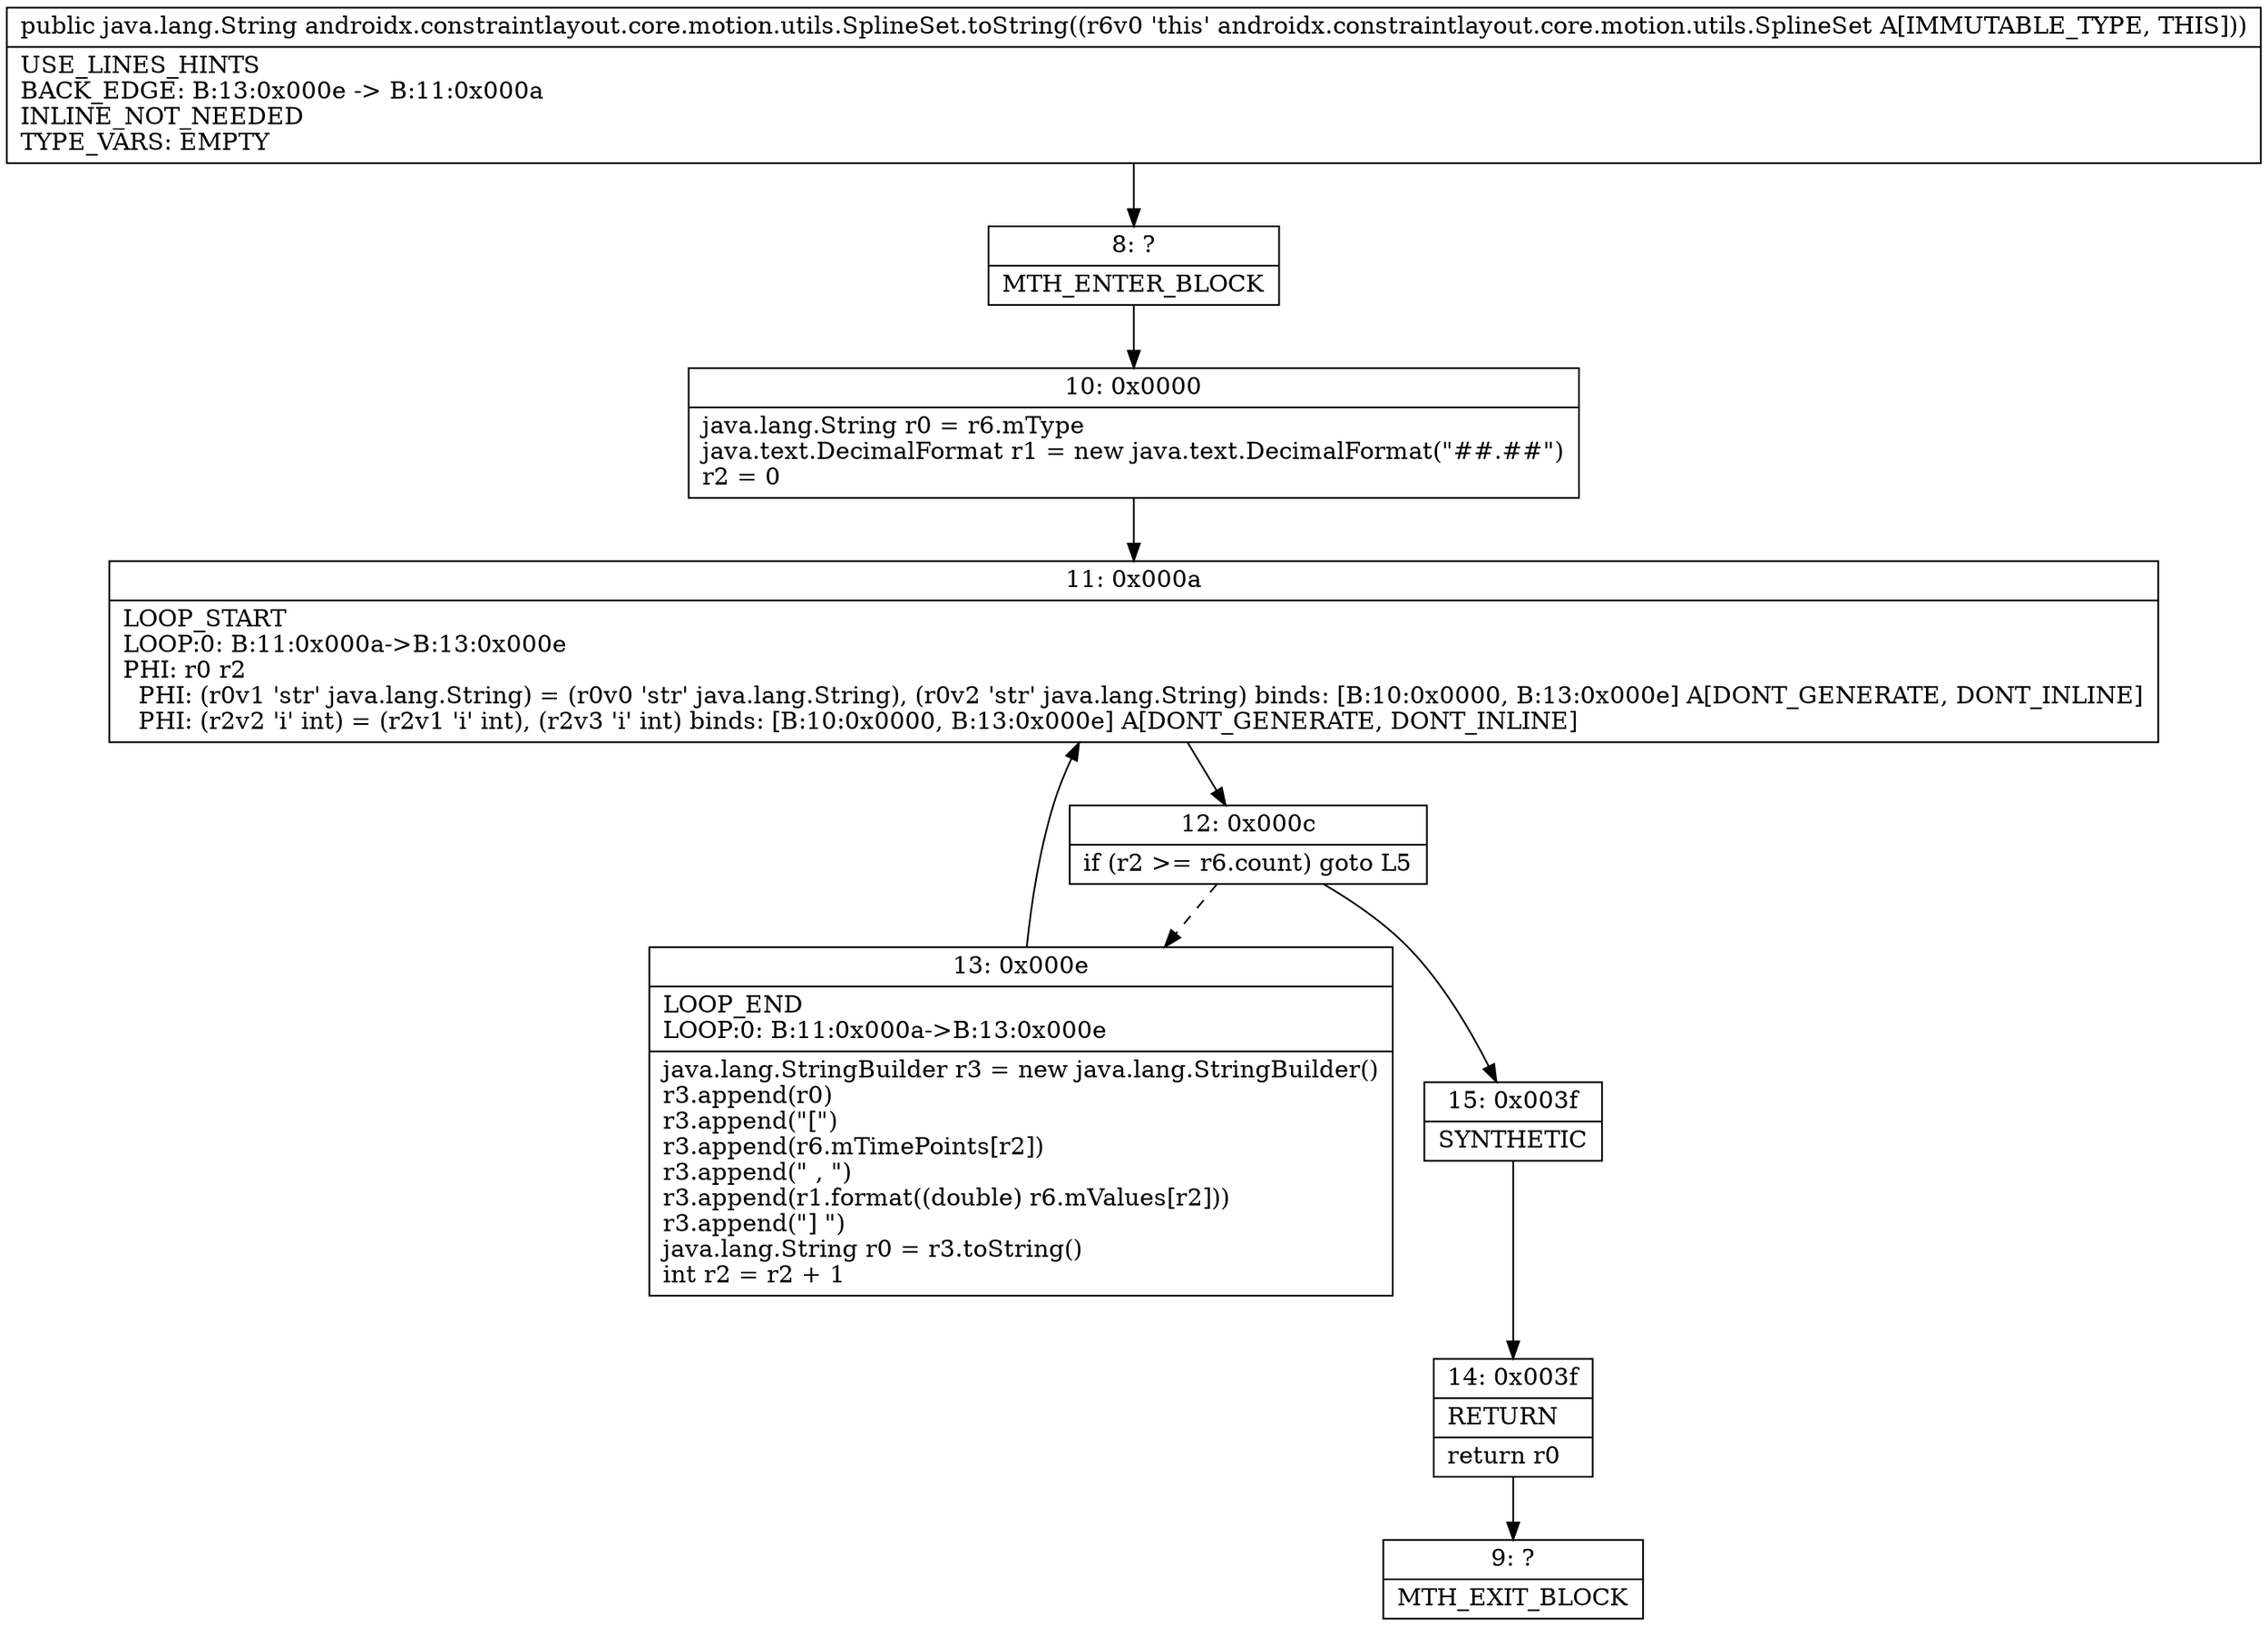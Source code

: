 digraph "CFG forandroidx.constraintlayout.core.motion.utils.SplineSet.toString()Ljava\/lang\/String;" {
Node_8 [shape=record,label="{8\:\ ?|MTH_ENTER_BLOCK\l}"];
Node_10 [shape=record,label="{10\:\ 0x0000|java.lang.String r0 = r6.mType\ljava.text.DecimalFormat r1 = new java.text.DecimalFormat(\"##.##\")\lr2 = 0\l}"];
Node_11 [shape=record,label="{11\:\ 0x000a|LOOP_START\lLOOP:0: B:11:0x000a\-\>B:13:0x000e\lPHI: r0 r2 \l  PHI: (r0v1 'str' java.lang.String) = (r0v0 'str' java.lang.String), (r0v2 'str' java.lang.String) binds: [B:10:0x0000, B:13:0x000e] A[DONT_GENERATE, DONT_INLINE]\l  PHI: (r2v2 'i' int) = (r2v1 'i' int), (r2v3 'i' int) binds: [B:10:0x0000, B:13:0x000e] A[DONT_GENERATE, DONT_INLINE]\l}"];
Node_12 [shape=record,label="{12\:\ 0x000c|if (r2 \>= r6.count) goto L5\l}"];
Node_13 [shape=record,label="{13\:\ 0x000e|LOOP_END\lLOOP:0: B:11:0x000a\-\>B:13:0x000e\l|java.lang.StringBuilder r3 = new java.lang.StringBuilder()\lr3.append(r0)\lr3.append(\"[\")\lr3.append(r6.mTimePoints[r2])\lr3.append(\" , \")\lr3.append(r1.format((double) r6.mValues[r2]))\lr3.append(\"] \")\ljava.lang.String r0 = r3.toString()\lint r2 = r2 + 1\l}"];
Node_15 [shape=record,label="{15\:\ 0x003f|SYNTHETIC\l}"];
Node_14 [shape=record,label="{14\:\ 0x003f|RETURN\l|return r0\l}"];
Node_9 [shape=record,label="{9\:\ ?|MTH_EXIT_BLOCK\l}"];
MethodNode[shape=record,label="{public java.lang.String androidx.constraintlayout.core.motion.utils.SplineSet.toString((r6v0 'this' androidx.constraintlayout.core.motion.utils.SplineSet A[IMMUTABLE_TYPE, THIS]))  | USE_LINES_HINTS\lBACK_EDGE: B:13:0x000e \-\> B:11:0x000a\lINLINE_NOT_NEEDED\lTYPE_VARS: EMPTY\l}"];
MethodNode -> Node_8;Node_8 -> Node_10;
Node_10 -> Node_11;
Node_11 -> Node_12;
Node_12 -> Node_13[style=dashed];
Node_12 -> Node_15;
Node_13 -> Node_11;
Node_15 -> Node_14;
Node_14 -> Node_9;
}

